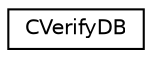 digraph "Graphical Class Hierarchy"
{
  edge [fontname="Helvetica",fontsize="10",labelfontname="Helvetica",labelfontsize="10"];
  node [fontname="Helvetica",fontsize="10",shape=record];
  rankdir="LR";
  Node0 [label="CVerifyDB",height=0.2,width=0.4,color="black", fillcolor="white", style="filled",URL="$d7/da0/class_c_verify_d_b.html",tooltip="RAII wrapper for VerifyDB: Verify consistency of the block and coin databases. "];
}
